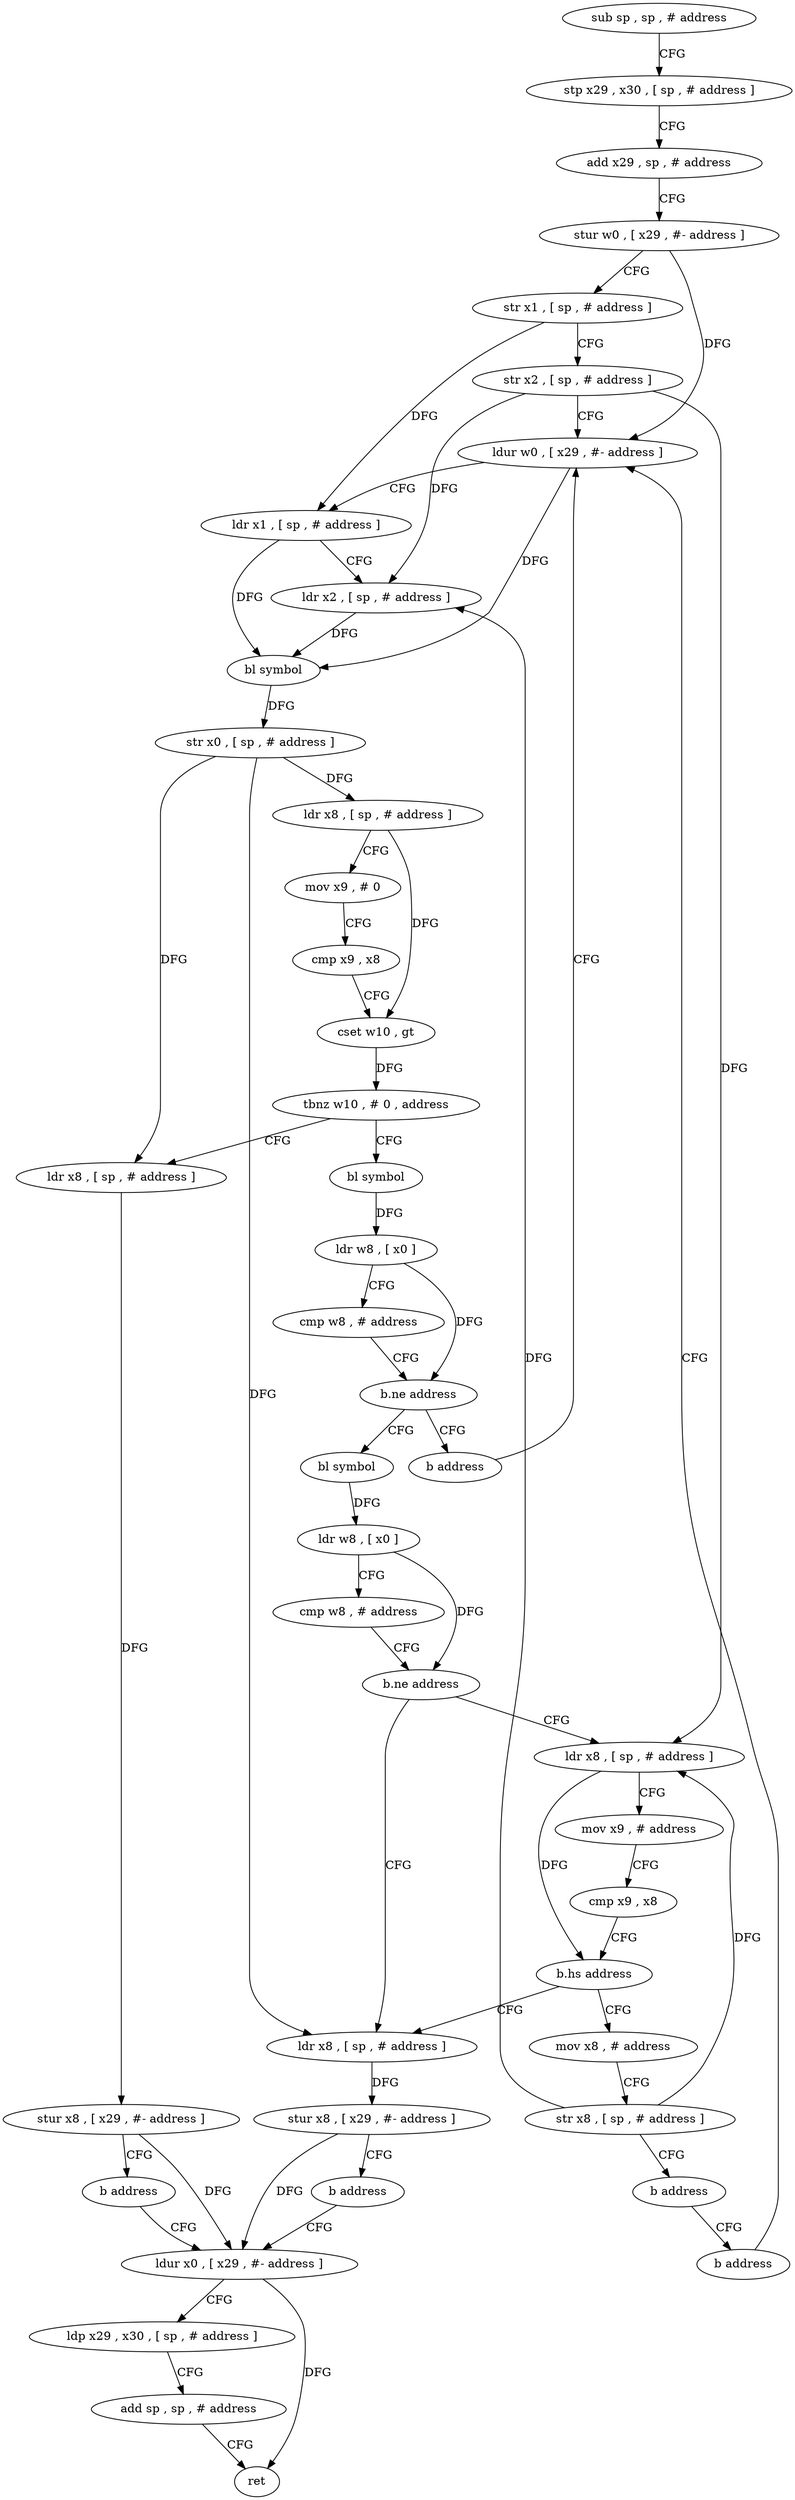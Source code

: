 digraph "func" {
"4227112" [label = "sub sp , sp , # address" ]
"4227116" [label = "stp x29 , x30 , [ sp , # address ]" ]
"4227120" [label = "add x29 , sp , # address" ]
"4227124" [label = "stur w0 , [ x29 , #- address ]" ]
"4227128" [label = "str x1 , [ sp , # address ]" ]
"4227132" [label = "str x2 , [ sp , # address ]" ]
"4227136" [label = "ldur w0 , [ x29 , #- address ]" ]
"4227188" [label = "bl symbol" ]
"4227192" [label = "ldr w8 , [ x0 ]" ]
"4227196" [label = "cmp w8 , # address" ]
"4227200" [label = "b.ne address" ]
"4227208" [label = "bl symbol" ]
"4227204" [label = "b address" ]
"4227176" [label = "ldr x8 , [ sp , # address ]" ]
"4227180" [label = "stur x8 , [ x29 , #- address ]" ]
"4227184" [label = "b address" ]
"4227268" [label = "ldur x0 , [ x29 , #- address ]" ]
"4227212" [label = "ldr w8 , [ x0 ]" ]
"4227216" [label = "cmp w8 , # address" ]
"4227220" [label = "b.ne address" ]
"4227252" [label = "ldr x8 , [ sp , # address ]" ]
"4227224" [label = "ldr x8 , [ sp , # address ]" ]
"4227272" [label = "ldp x29 , x30 , [ sp , # address ]" ]
"4227276" [label = "add sp , sp , # address" ]
"4227280" [label = "ret" ]
"4227256" [label = "stur x8 , [ x29 , #- address ]" ]
"4227260" [label = "b address" ]
"4227228" [label = "mov x9 , # address" ]
"4227232" [label = "cmp x9 , x8" ]
"4227236" [label = "b.hs address" ]
"4227240" [label = "mov x8 , # address" ]
"4227140" [label = "ldr x1 , [ sp , # address ]" ]
"4227144" [label = "ldr x2 , [ sp , # address ]" ]
"4227148" [label = "bl symbol" ]
"4227152" [label = "str x0 , [ sp , # address ]" ]
"4227156" [label = "ldr x8 , [ sp , # address ]" ]
"4227160" [label = "mov x9 , # 0" ]
"4227164" [label = "cmp x9 , x8" ]
"4227168" [label = "cset w10 , gt" ]
"4227172" [label = "tbnz w10 , # 0 , address" ]
"4227244" [label = "str x8 , [ sp , # address ]" ]
"4227248" [label = "b address" ]
"4227264" [label = "b address" ]
"4227112" -> "4227116" [ label = "CFG" ]
"4227116" -> "4227120" [ label = "CFG" ]
"4227120" -> "4227124" [ label = "CFG" ]
"4227124" -> "4227128" [ label = "CFG" ]
"4227124" -> "4227136" [ label = "DFG" ]
"4227128" -> "4227132" [ label = "CFG" ]
"4227128" -> "4227140" [ label = "DFG" ]
"4227132" -> "4227136" [ label = "CFG" ]
"4227132" -> "4227144" [ label = "DFG" ]
"4227132" -> "4227224" [ label = "DFG" ]
"4227136" -> "4227140" [ label = "CFG" ]
"4227136" -> "4227148" [ label = "DFG" ]
"4227188" -> "4227192" [ label = "DFG" ]
"4227192" -> "4227196" [ label = "CFG" ]
"4227192" -> "4227200" [ label = "DFG" ]
"4227196" -> "4227200" [ label = "CFG" ]
"4227200" -> "4227208" [ label = "CFG" ]
"4227200" -> "4227204" [ label = "CFG" ]
"4227208" -> "4227212" [ label = "DFG" ]
"4227204" -> "4227136" [ label = "CFG" ]
"4227176" -> "4227180" [ label = "DFG" ]
"4227180" -> "4227184" [ label = "CFG" ]
"4227180" -> "4227268" [ label = "DFG" ]
"4227184" -> "4227268" [ label = "CFG" ]
"4227268" -> "4227272" [ label = "CFG" ]
"4227268" -> "4227280" [ label = "DFG" ]
"4227212" -> "4227216" [ label = "CFG" ]
"4227212" -> "4227220" [ label = "DFG" ]
"4227216" -> "4227220" [ label = "CFG" ]
"4227220" -> "4227252" [ label = "CFG" ]
"4227220" -> "4227224" [ label = "CFG" ]
"4227252" -> "4227256" [ label = "DFG" ]
"4227224" -> "4227228" [ label = "CFG" ]
"4227224" -> "4227236" [ label = "DFG" ]
"4227272" -> "4227276" [ label = "CFG" ]
"4227276" -> "4227280" [ label = "CFG" ]
"4227256" -> "4227260" [ label = "CFG" ]
"4227256" -> "4227268" [ label = "DFG" ]
"4227260" -> "4227268" [ label = "CFG" ]
"4227228" -> "4227232" [ label = "CFG" ]
"4227232" -> "4227236" [ label = "CFG" ]
"4227236" -> "4227252" [ label = "CFG" ]
"4227236" -> "4227240" [ label = "CFG" ]
"4227240" -> "4227244" [ label = "CFG" ]
"4227140" -> "4227144" [ label = "CFG" ]
"4227140" -> "4227148" [ label = "DFG" ]
"4227144" -> "4227148" [ label = "DFG" ]
"4227148" -> "4227152" [ label = "DFG" ]
"4227152" -> "4227156" [ label = "DFG" ]
"4227152" -> "4227176" [ label = "DFG" ]
"4227152" -> "4227252" [ label = "DFG" ]
"4227156" -> "4227160" [ label = "CFG" ]
"4227156" -> "4227168" [ label = "DFG" ]
"4227160" -> "4227164" [ label = "CFG" ]
"4227164" -> "4227168" [ label = "CFG" ]
"4227168" -> "4227172" [ label = "DFG" ]
"4227172" -> "4227188" [ label = "CFG" ]
"4227172" -> "4227176" [ label = "CFG" ]
"4227244" -> "4227248" [ label = "CFG" ]
"4227244" -> "4227144" [ label = "DFG" ]
"4227244" -> "4227224" [ label = "DFG" ]
"4227248" -> "4227264" [ label = "CFG" ]
"4227264" -> "4227136" [ label = "CFG" ]
}
